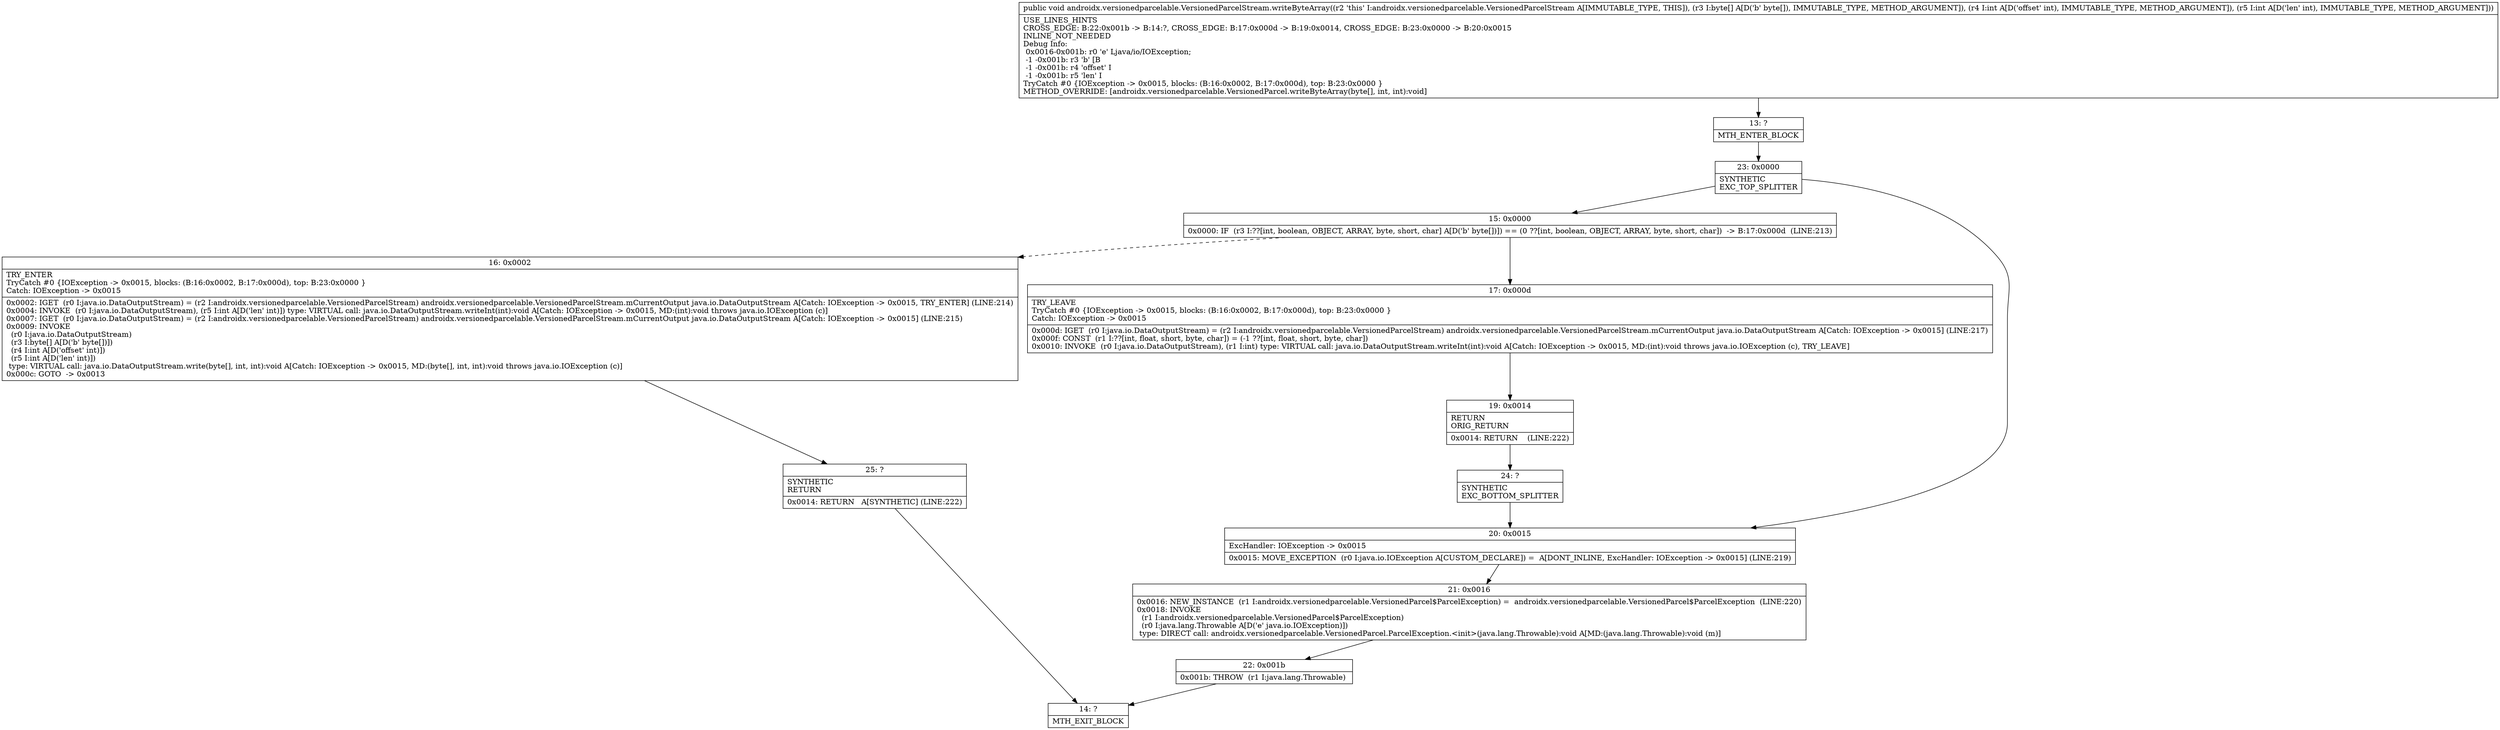 digraph "CFG forandroidx.versionedparcelable.VersionedParcelStream.writeByteArray([BII)V" {
Node_13 [shape=record,label="{13\:\ ?|MTH_ENTER_BLOCK\l}"];
Node_23 [shape=record,label="{23\:\ 0x0000|SYNTHETIC\lEXC_TOP_SPLITTER\l}"];
Node_15 [shape=record,label="{15\:\ 0x0000|0x0000: IF  (r3 I:??[int, boolean, OBJECT, ARRAY, byte, short, char] A[D('b' byte[])]) == (0 ??[int, boolean, OBJECT, ARRAY, byte, short, char])  \-\> B:17:0x000d  (LINE:213)\l}"];
Node_16 [shape=record,label="{16\:\ 0x0002|TRY_ENTER\lTryCatch #0 \{IOException \-\> 0x0015, blocks: (B:16:0x0002, B:17:0x000d), top: B:23:0x0000 \}\lCatch: IOException \-\> 0x0015\l|0x0002: IGET  (r0 I:java.io.DataOutputStream) = (r2 I:androidx.versionedparcelable.VersionedParcelStream) androidx.versionedparcelable.VersionedParcelStream.mCurrentOutput java.io.DataOutputStream A[Catch: IOException \-\> 0x0015, TRY_ENTER] (LINE:214)\l0x0004: INVOKE  (r0 I:java.io.DataOutputStream), (r5 I:int A[D('len' int)]) type: VIRTUAL call: java.io.DataOutputStream.writeInt(int):void A[Catch: IOException \-\> 0x0015, MD:(int):void throws java.io.IOException (c)]\l0x0007: IGET  (r0 I:java.io.DataOutputStream) = (r2 I:androidx.versionedparcelable.VersionedParcelStream) androidx.versionedparcelable.VersionedParcelStream.mCurrentOutput java.io.DataOutputStream A[Catch: IOException \-\> 0x0015] (LINE:215)\l0x0009: INVOKE  \l  (r0 I:java.io.DataOutputStream)\l  (r3 I:byte[] A[D('b' byte[])])\l  (r4 I:int A[D('offset' int)])\l  (r5 I:int A[D('len' int)])\l type: VIRTUAL call: java.io.DataOutputStream.write(byte[], int, int):void A[Catch: IOException \-\> 0x0015, MD:(byte[], int, int):void throws java.io.IOException (c)]\l0x000c: GOTO  \-\> 0x0013 \l}"];
Node_25 [shape=record,label="{25\:\ ?|SYNTHETIC\lRETURN\l|0x0014: RETURN   A[SYNTHETIC] (LINE:222)\l}"];
Node_14 [shape=record,label="{14\:\ ?|MTH_EXIT_BLOCK\l}"];
Node_17 [shape=record,label="{17\:\ 0x000d|TRY_LEAVE\lTryCatch #0 \{IOException \-\> 0x0015, blocks: (B:16:0x0002, B:17:0x000d), top: B:23:0x0000 \}\lCatch: IOException \-\> 0x0015\l|0x000d: IGET  (r0 I:java.io.DataOutputStream) = (r2 I:androidx.versionedparcelable.VersionedParcelStream) androidx.versionedparcelable.VersionedParcelStream.mCurrentOutput java.io.DataOutputStream A[Catch: IOException \-\> 0x0015] (LINE:217)\l0x000f: CONST  (r1 I:??[int, float, short, byte, char]) = (\-1 ??[int, float, short, byte, char]) \l0x0010: INVOKE  (r0 I:java.io.DataOutputStream), (r1 I:int) type: VIRTUAL call: java.io.DataOutputStream.writeInt(int):void A[Catch: IOException \-\> 0x0015, MD:(int):void throws java.io.IOException (c), TRY_LEAVE]\l}"];
Node_19 [shape=record,label="{19\:\ 0x0014|RETURN\lORIG_RETURN\l|0x0014: RETURN    (LINE:222)\l}"];
Node_24 [shape=record,label="{24\:\ ?|SYNTHETIC\lEXC_BOTTOM_SPLITTER\l}"];
Node_20 [shape=record,label="{20\:\ 0x0015|ExcHandler: IOException \-\> 0x0015\l|0x0015: MOVE_EXCEPTION  (r0 I:java.io.IOException A[CUSTOM_DECLARE]) =  A[DONT_INLINE, ExcHandler: IOException \-\> 0x0015] (LINE:219)\l}"];
Node_21 [shape=record,label="{21\:\ 0x0016|0x0016: NEW_INSTANCE  (r1 I:androidx.versionedparcelable.VersionedParcel$ParcelException) =  androidx.versionedparcelable.VersionedParcel$ParcelException  (LINE:220)\l0x0018: INVOKE  \l  (r1 I:androidx.versionedparcelable.VersionedParcel$ParcelException)\l  (r0 I:java.lang.Throwable A[D('e' java.io.IOException)])\l type: DIRECT call: androidx.versionedparcelable.VersionedParcel.ParcelException.\<init\>(java.lang.Throwable):void A[MD:(java.lang.Throwable):void (m)]\l}"];
Node_22 [shape=record,label="{22\:\ 0x001b|0x001b: THROW  (r1 I:java.lang.Throwable) \l}"];
MethodNode[shape=record,label="{public void androidx.versionedparcelable.VersionedParcelStream.writeByteArray((r2 'this' I:androidx.versionedparcelable.VersionedParcelStream A[IMMUTABLE_TYPE, THIS]), (r3 I:byte[] A[D('b' byte[]), IMMUTABLE_TYPE, METHOD_ARGUMENT]), (r4 I:int A[D('offset' int), IMMUTABLE_TYPE, METHOD_ARGUMENT]), (r5 I:int A[D('len' int), IMMUTABLE_TYPE, METHOD_ARGUMENT]))  | USE_LINES_HINTS\lCROSS_EDGE: B:22:0x001b \-\> B:14:?, CROSS_EDGE: B:17:0x000d \-\> B:19:0x0014, CROSS_EDGE: B:23:0x0000 \-\> B:20:0x0015\lINLINE_NOT_NEEDED\lDebug Info:\l  0x0016\-0x001b: r0 'e' Ljava\/io\/IOException;\l  \-1 \-0x001b: r3 'b' [B\l  \-1 \-0x001b: r4 'offset' I\l  \-1 \-0x001b: r5 'len' I\lTryCatch #0 \{IOException \-\> 0x0015, blocks: (B:16:0x0002, B:17:0x000d), top: B:23:0x0000 \}\lMETHOD_OVERRIDE: [androidx.versionedparcelable.VersionedParcel.writeByteArray(byte[], int, int):void]\l}"];
MethodNode -> Node_13;Node_13 -> Node_23;
Node_23 -> Node_15;
Node_23 -> Node_20;
Node_15 -> Node_16[style=dashed];
Node_15 -> Node_17;
Node_16 -> Node_25;
Node_25 -> Node_14;
Node_17 -> Node_19;
Node_19 -> Node_24;
Node_24 -> Node_20;
Node_20 -> Node_21;
Node_21 -> Node_22;
Node_22 -> Node_14;
}

